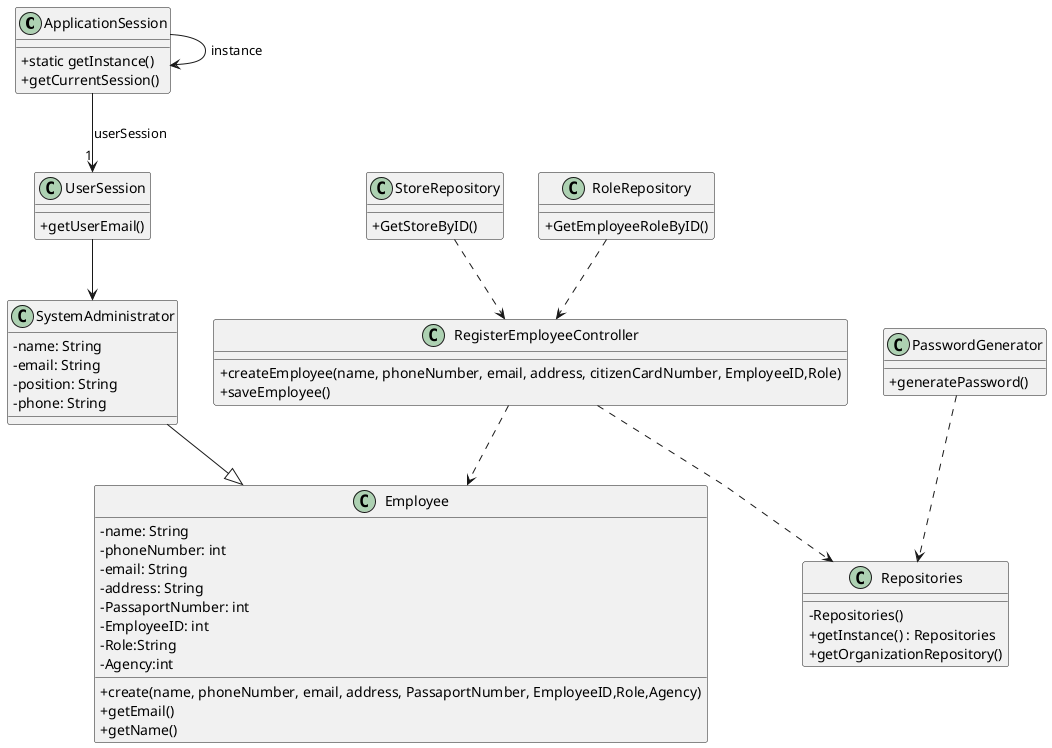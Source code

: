 @startuml
'skinparam monochrome true
skinparam packageStyle rectangle
skinparam shadowing false
skinparam linetype polyline
'skinparam linetype orto

skinparam classAttributeIconSize 0

'left to right direction

class ApplicationSession
{
    + static getInstance()
    + getCurrentSession()
}

class UserSession
{
    + getUserEmail()
}

class RegisterEmployeeController {
  +createEmployee(name, phoneNumber, email, address, citizenCardNumber, EmployeeID,Role)
  +saveEmployee()
}
class PasswordGenerator {
  +generatePassword()
}
class Employee {
  -name: String
  -phoneNumber: int
  -email: String
  -address: String
  -PassaportNumber: int
  -EmployeeID: int
  -Role:String
  -Agency:int
  +create(name, phoneNumber, email, address, PassaportNumber, EmployeeID,Role,Agency)
  +getEmail()
  +getName()

}

class Repositories {
    - Repositories()
    + getInstance() : Repositories
    + getOrganizationRepository()
}
class SystemAdministrator {
    - name: String
    - email: String
    - position: String
    - phone: String
}


class RoleRepository{
+GetEmployeeRoleByID()
}
class StoreRepository{
+GetStoreByID()
}

ApplicationSession -> ApplicationSession : instance
ApplicationSession --> "1" UserSession : userSession
SystemAdministrator --|> Employee
RegisterEmployeeController ..> Employee
RegisterEmployeeController ..> Repositories
PasswordGenerator..> Repositories
UserSession-->SystemAdministrator
RoleRepository..>RegisterEmployeeController
StoreRepository..>RegisterEmployeeController
@enduml